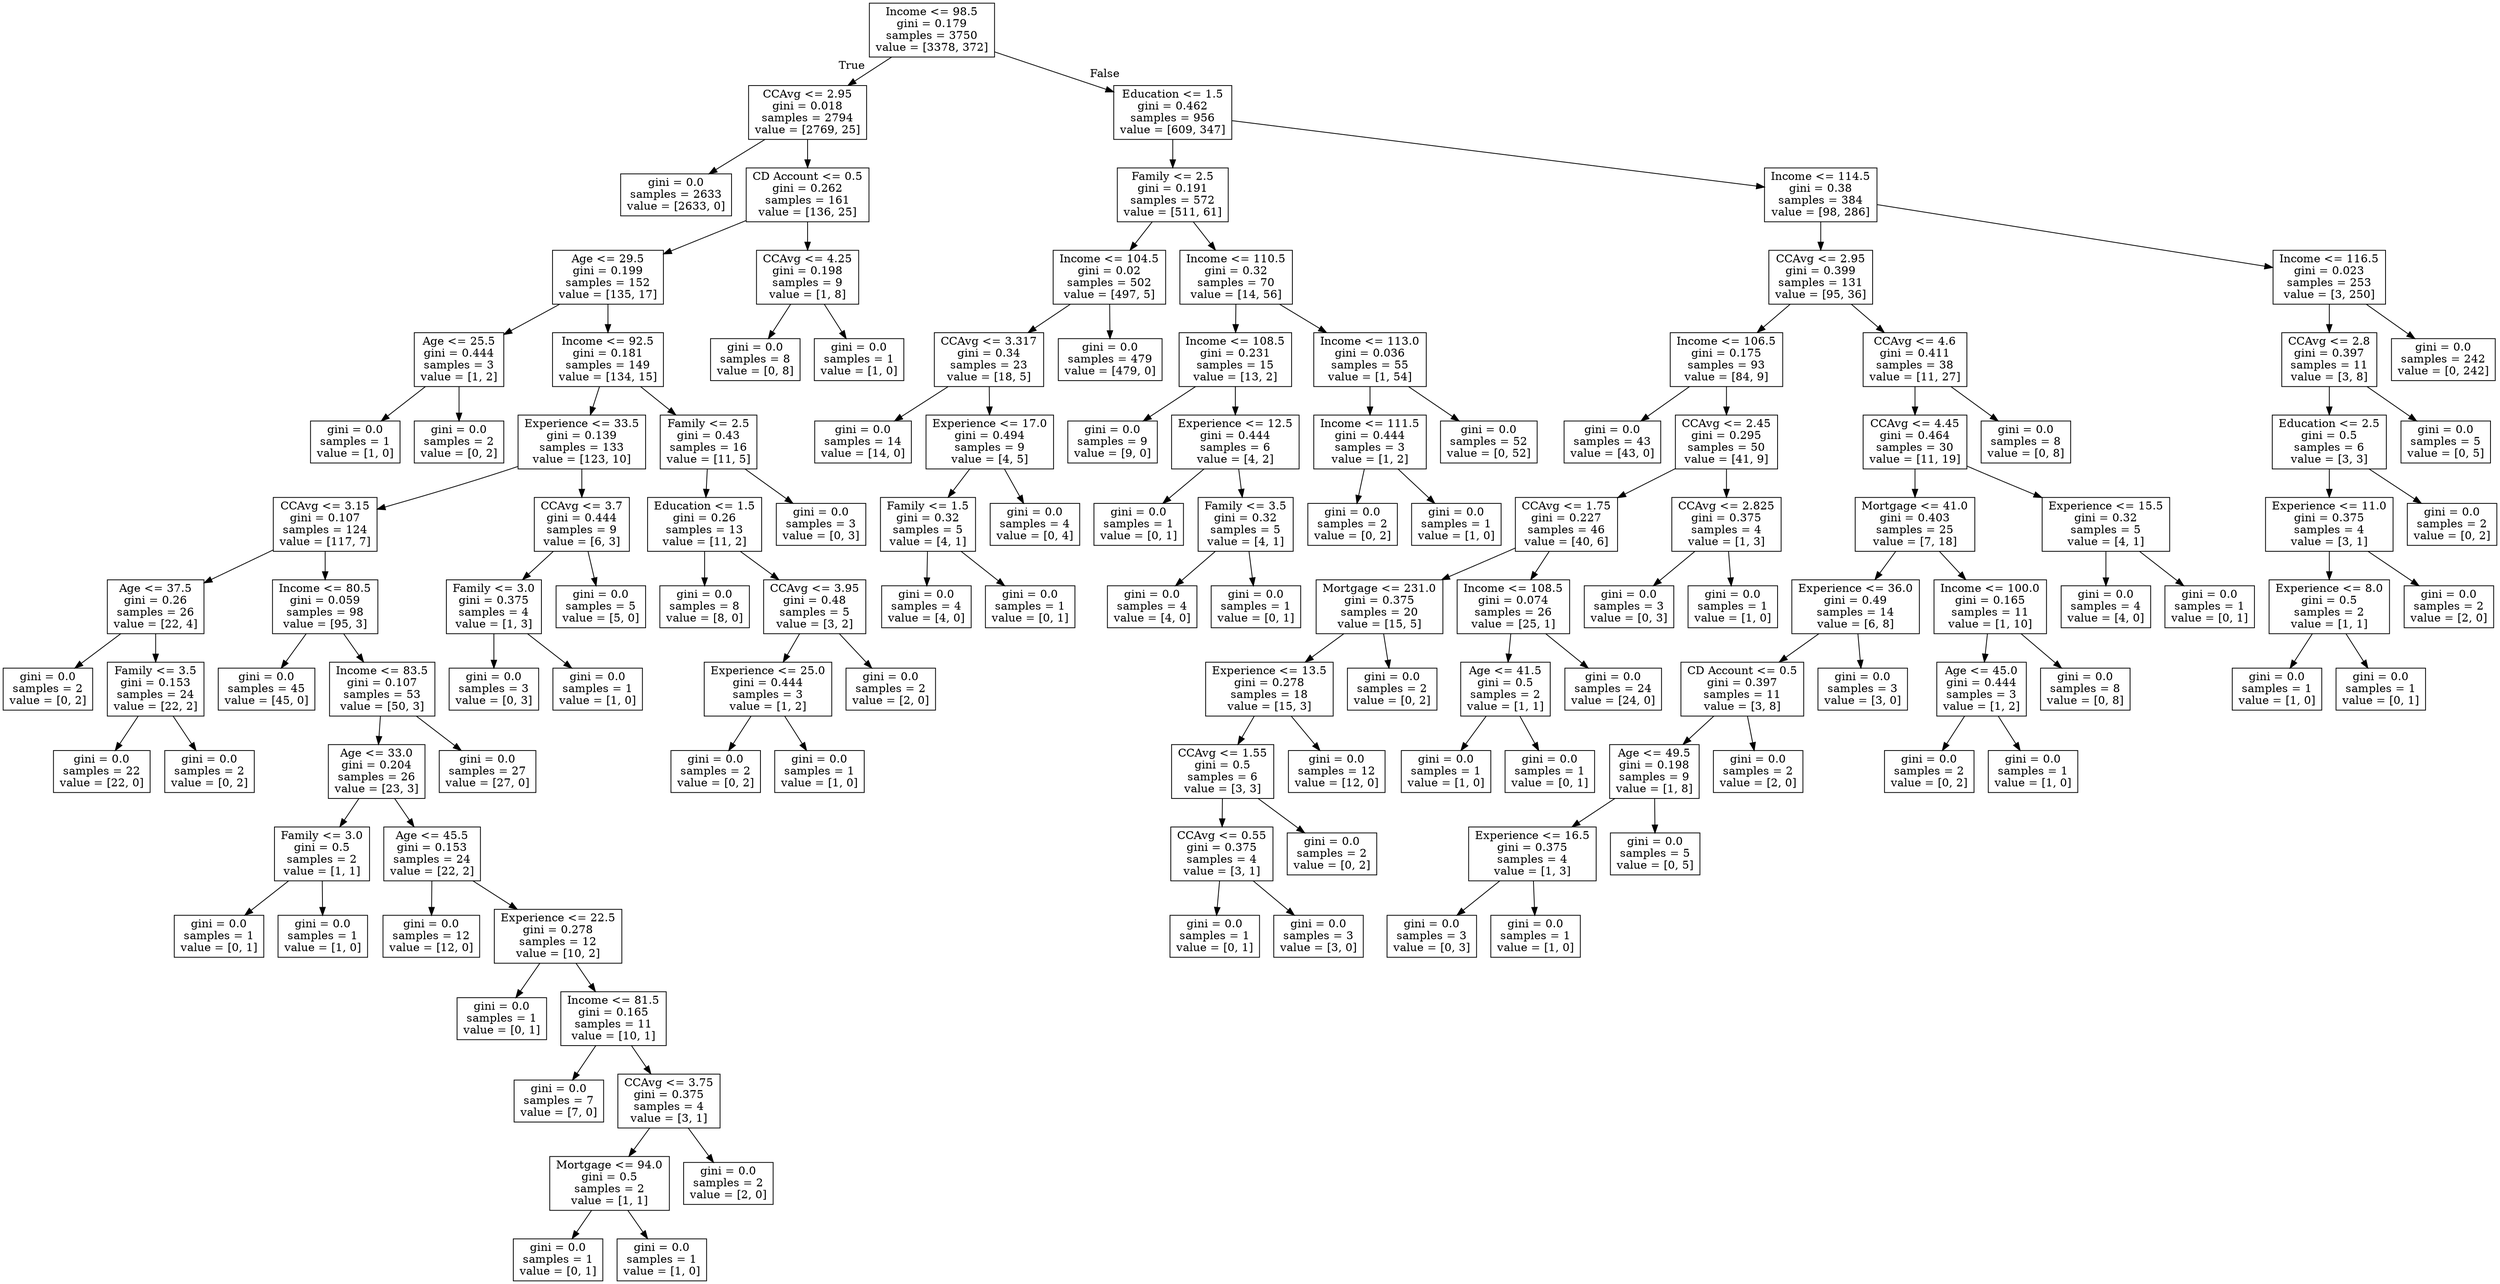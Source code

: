 digraph Tree {
node [shape=box] ;
0 [label="Income <= 98.5\ngini = 0.179\nsamples = 3750\nvalue = [3378, 372]"] ;
1 [label="CCAvg <= 2.95\ngini = 0.018\nsamples = 2794\nvalue = [2769, 25]"] ;
0 -> 1 [labeldistance=2.5, labelangle=45, headlabel="True"] ;
2 [label="gini = 0.0\nsamples = 2633\nvalue = [2633, 0]"] ;
1 -> 2 ;
3 [label="CD Account <= 0.5\ngini = 0.262\nsamples = 161\nvalue = [136, 25]"] ;
1 -> 3 ;
4 [label="Age <= 29.5\ngini = 0.199\nsamples = 152\nvalue = [135, 17]"] ;
3 -> 4 ;
5 [label="Age <= 25.5\ngini = 0.444\nsamples = 3\nvalue = [1, 2]"] ;
4 -> 5 ;
6 [label="gini = 0.0\nsamples = 1\nvalue = [1, 0]"] ;
5 -> 6 ;
7 [label="gini = 0.0\nsamples = 2\nvalue = [0, 2]"] ;
5 -> 7 ;
8 [label="Income <= 92.5\ngini = 0.181\nsamples = 149\nvalue = [134, 15]"] ;
4 -> 8 ;
9 [label="Experience <= 33.5\ngini = 0.139\nsamples = 133\nvalue = [123, 10]"] ;
8 -> 9 ;
10 [label="CCAvg <= 3.15\ngini = 0.107\nsamples = 124\nvalue = [117, 7]"] ;
9 -> 10 ;
11 [label="Age <= 37.5\ngini = 0.26\nsamples = 26\nvalue = [22, 4]"] ;
10 -> 11 ;
12 [label="gini = 0.0\nsamples = 2\nvalue = [0, 2]"] ;
11 -> 12 ;
13 [label="Family <= 3.5\ngini = 0.153\nsamples = 24\nvalue = [22, 2]"] ;
11 -> 13 ;
14 [label="gini = 0.0\nsamples = 22\nvalue = [22, 0]"] ;
13 -> 14 ;
15 [label="gini = 0.0\nsamples = 2\nvalue = [0, 2]"] ;
13 -> 15 ;
16 [label="Income <= 80.5\ngini = 0.059\nsamples = 98\nvalue = [95, 3]"] ;
10 -> 16 ;
17 [label="gini = 0.0\nsamples = 45\nvalue = [45, 0]"] ;
16 -> 17 ;
18 [label="Income <= 83.5\ngini = 0.107\nsamples = 53\nvalue = [50, 3]"] ;
16 -> 18 ;
19 [label="Age <= 33.0\ngini = 0.204\nsamples = 26\nvalue = [23, 3]"] ;
18 -> 19 ;
20 [label="Family <= 3.0\ngini = 0.5\nsamples = 2\nvalue = [1, 1]"] ;
19 -> 20 ;
21 [label="gini = 0.0\nsamples = 1\nvalue = [0, 1]"] ;
20 -> 21 ;
22 [label="gini = 0.0\nsamples = 1\nvalue = [1, 0]"] ;
20 -> 22 ;
23 [label="Age <= 45.5\ngini = 0.153\nsamples = 24\nvalue = [22, 2]"] ;
19 -> 23 ;
24 [label="gini = 0.0\nsamples = 12\nvalue = [12, 0]"] ;
23 -> 24 ;
25 [label="Experience <= 22.5\ngini = 0.278\nsamples = 12\nvalue = [10, 2]"] ;
23 -> 25 ;
26 [label="gini = 0.0\nsamples = 1\nvalue = [0, 1]"] ;
25 -> 26 ;
27 [label="Income <= 81.5\ngini = 0.165\nsamples = 11\nvalue = [10, 1]"] ;
25 -> 27 ;
28 [label="gini = 0.0\nsamples = 7\nvalue = [7, 0]"] ;
27 -> 28 ;
29 [label="CCAvg <= 3.75\ngini = 0.375\nsamples = 4\nvalue = [3, 1]"] ;
27 -> 29 ;
30 [label="Mortgage <= 94.0\ngini = 0.5\nsamples = 2\nvalue = [1, 1]"] ;
29 -> 30 ;
31 [label="gini = 0.0\nsamples = 1\nvalue = [0, 1]"] ;
30 -> 31 ;
32 [label="gini = 0.0\nsamples = 1\nvalue = [1, 0]"] ;
30 -> 32 ;
33 [label="gini = 0.0\nsamples = 2\nvalue = [2, 0]"] ;
29 -> 33 ;
34 [label="gini = 0.0\nsamples = 27\nvalue = [27, 0]"] ;
18 -> 34 ;
35 [label="CCAvg <= 3.7\ngini = 0.444\nsamples = 9\nvalue = [6, 3]"] ;
9 -> 35 ;
36 [label="Family <= 3.0\ngini = 0.375\nsamples = 4\nvalue = [1, 3]"] ;
35 -> 36 ;
37 [label="gini = 0.0\nsamples = 3\nvalue = [0, 3]"] ;
36 -> 37 ;
38 [label="gini = 0.0\nsamples = 1\nvalue = [1, 0]"] ;
36 -> 38 ;
39 [label="gini = 0.0\nsamples = 5\nvalue = [5, 0]"] ;
35 -> 39 ;
40 [label="Family <= 2.5\ngini = 0.43\nsamples = 16\nvalue = [11, 5]"] ;
8 -> 40 ;
41 [label="Education <= 1.5\ngini = 0.26\nsamples = 13\nvalue = [11, 2]"] ;
40 -> 41 ;
42 [label="gini = 0.0\nsamples = 8\nvalue = [8, 0]"] ;
41 -> 42 ;
43 [label="CCAvg <= 3.95\ngini = 0.48\nsamples = 5\nvalue = [3, 2]"] ;
41 -> 43 ;
44 [label="Experience <= 25.0\ngini = 0.444\nsamples = 3\nvalue = [1, 2]"] ;
43 -> 44 ;
45 [label="gini = 0.0\nsamples = 2\nvalue = [0, 2]"] ;
44 -> 45 ;
46 [label="gini = 0.0\nsamples = 1\nvalue = [1, 0]"] ;
44 -> 46 ;
47 [label="gini = 0.0\nsamples = 2\nvalue = [2, 0]"] ;
43 -> 47 ;
48 [label="gini = 0.0\nsamples = 3\nvalue = [0, 3]"] ;
40 -> 48 ;
49 [label="CCAvg <= 4.25\ngini = 0.198\nsamples = 9\nvalue = [1, 8]"] ;
3 -> 49 ;
50 [label="gini = 0.0\nsamples = 8\nvalue = [0, 8]"] ;
49 -> 50 ;
51 [label="gini = 0.0\nsamples = 1\nvalue = [1, 0]"] ;
49 -> 51 ;
52 [label="Education <= 1.5\ngini = 0.462\nsamples = 956\nvalue = [609, 347]"] ;
0 -> 52 [labeldistance=2.5, labelangle=-45, headlabel="False"] ;
53 [label="Family <= 2.5\ngini = 0.191\nsamples = 572\nvalue = [511, 61]"] ;
52 -> 53 ;
54 [label="Income <= 104.5\ngini = 0.02\nsamples = 502\nvalue = [497, 5]"] ;
53 -> 54 ;
55 [label="CCAvg <= 3.317\ngini = 0.34\nsamples = 23\nvalue = [18, 5]"] ;
54 -> 55 ;
56 [label="gini = 0.0\nsamples = 14\nvalue = [14, 0]"] ;
55 -> 56 ;
57 [label="Experience <= 17.0\ngini = 0.494\nsamples = 9\nvalue = [4, 5]"] ;
55 -> 57 ;
58 [label="Family <= 1.5\ngini = 0.32\nsamples = 5\nvalue = [4, 1]"] ;
57 -> 58 ;
59 [label="gini = 0.0\nsamples = 4\nvalue = [4, 0]"] ;
58 -> 59 ;
60 [label="gini = 0.0\nsamples = 1\nvalue = [0, 1]"] ;
58 -> 60 ;
61 [label="gini = 0.0\nsamples = 4\nvalue = [0, 4]"] ;
57 -> 61 ;
62 [label="gini = 0.0\nsamples = 479\nvalue = [479, 0]"] ;
54 -> 62 ;
63 [label="Income <= 110.5\ngini = 0.32\nsamples = 70\nvalue = [14, 56]"] ;
53 -> 63 ;
64 [label="Income <= 108.5\ngini = 0.231\nsamples = 15\nvalue = [13, 2]"] ;
63 -> 64 ;
65 [label="gini = 0.0\nsamples = 9\nvalue = [9, 0]"] ;
64 -> 65 ;
66 [label="Experience <= 12.5\ngini = 0.444\nsamples = 6\nvalue = [4, 2]"] ;
64 -> 66 ;
67 [label="gini = 0.0\nsamples = 1\nvalue = [0, 1]"] ;
66 -> 67 ;
68 [label="Family <= 3.5\ngini = 0.32\nsamples = 5\nvalue = [4, 1]"] ;
66 -> 68 ;
69 [label="gini = 0.0\nsamples = 4\nvalue = [4, 0]"] ;
68 -> 69 ;
70 [label="gini = 0.0\nsamples = 1\nvalue = [0, 1]"] ;
68 -> 70 ;
71 [label="Income <= 113.0\ngini = 0.036\nsamples = 55\nvalue = [1, 54]"] ;
63 -> 71 ;
72 [label="Income <= 111.5\ngini = 0.444\nsamples = 3\nvalue = [1, 2]"] ;
71 -> 72 ;
73 [label="gini = 0.0\nsamples = 2\nvalue = [0, 2]"] ;
72 -> 73 ;
74 [label="gini = 0.0\nsamples = 1\nvalue = [1, 0]"] ;
72 -> 74 ;
75 [label="gini = 0.0\nsamples = 52\nvalue = [0, 52]"] ;
71 -> 75 ;
76 [label="Income <= 114.5\ngini = 0.38\nsamples = 384\nvalue = [98, 286]"] ;
52 -> 76 ;
77 [label="CCAvg <= 2.95\ngini = 0.399\nsamples = 131\nvalue = [95, 36]"] ;
76 -> 77 ;
78 [label="Income <= 106.5\ngini = 0.175\nsamples = 93\nvalue = [84, 9]"] ;
77 -> 78 ;
79 [label="gini = 0.0\nsamples = 43\nvalue = [43, 0]"] ;
78 -> 79 ;
80 [label="CCAvg <= 2.45\ngini = 0.295\nsamples = 50\nvalue = [41, 9]"] ;
78 -> 80 ;
81 [label="CCAvg <= 1.75\ngini = 0.227\nsamples = 46\nvalue = [40, 6]"] ;
80 -> 81 ;
82 [label="Mortgage <= 231.0\ngini = 0.375\nsamples = 20\nvalue = [15, 5]"] ;
81 -> 82 ;
83 [label="Experience <= 13.5\ngini = 0.278\nsamples = 18\nvalue = [15, 3]"] ;
82 -> 83 ;
84 [label="CCAvg <= 1.55\ngini = 0.5\nsamples = 6\nvalue = [3, 3]"] ;
83 -> 84 ;
85 [label="CCAvg <= 0.55\ngini = 0.375\nsamples = 4\nvalue = [3, 1]"] ;
84 -> 85 ;
86 [label="gini = 0.0\nsamples = 1\nvalue = [0, 1]"] ;
85 -> 86 ;
87 [label="gini = 0.0\nsamples = 3\nvalue = [3, 0]"] ;
85 -> 87 ;
88 [label="gini = 0.0\nsamples = 2\nvalue = [0, 2]"] ;
84 -> 88 ;
89 [label="gini = 0.0\nsamples = 12\nvalue = [12, 0]"] ;
83 -> 89 ;
90 [label="gini = 0.0\nsamples = 2\nvalue = [0, 2]"] ;
82 -> 90 ;
91 [label="Income <= 108.5\ngini = 0.074\nsamples = 26\nvalue = [25, 1]"] ;
81 -> 91 ;
92 [label="Age <= 41.5\ngini = 0.5\nsamples = 2\nvalue = [1, 1]"] ;
91 -> 92 ;
93 [label="gini = 0.0\nsamples = 1\nvalue = [1, 0]"] ;
92 -> 93 ;
94 [label="gini = 0.0\nsamples = 1\nvalue = [0, 1]"] ;
92 -> 94 ;
95 [label="gini = 0.0\nsamples = 24\nvalue = [24, 0]"] ;
91 -> 95 ;
96 [label="CCAvg <= 2.825\ngini = 0.375\nsamples = 4\nvalue = [1, 3]"] ;
80 -> 96 ;
97 [label="gini = 0.0\nsamples = 3\nvalue = [0, 3]"] ;
96 -> 97 ;
98 [label="gini = 0.0\nsamples = 1\nvalue = [1, 0]"] ;
96 -> 98 ;
99 [label="CCAvg <= 4.6\ngini = 0.411\nsamples = 38\nvalue = [11, 27]"] ;
77 -> 99 ;
100 [label="CCAvg <= 4.45\ngini = 0.464\nsamples = 30\nvalue = [11, 19]"] ;
99 -> 100 ;
101 [label="Mortgage <= 41.0\ngini = 0.403\nsamples = 25\nvalue = [7, 18]"] ;
100 -> 101 ;
102 [label="Experience <= 36.0\ngini = 0.49\nsamples = 14\nvalue = [6, 8]"] ;
101 -> 102 ;
103 [label="CD Account <= 0.5\ngini = 0.397\nsamples = 11\nvalue = [3, 8]"] ;
102 -> 103 ;
104 [label="Age <= 49.5\ngini = 0.198\nsamples = 9\nvalue = [1, 8]"] ;
103 -> 104 ;
105 [label="Experience <= 16.5\ngini = 0.375\nsamples = 4\nvalue = [1, 3]"] ;
104 -> 105 ;
106 [label="gini = 0.0\nsamples = 3\nvalue = [0, 3]"] ;
105 -> 106 ;
107 [label="gini = 0.0\nsamples = 1\nvalue = [1, 0]"] ;
105 -> 107 ;
108 [label="gini = 0.0\nsamples = 5\nvalue = [0, 5]"] ;
104 -> 108 ;
109 [label="gini = 0.0\nsamples = 2\nvalue = [2, 0]"] ;
103 -> 109 ;
110 [label="gini = 0.0\nsamples = 3\nvalue = [3, 0]"] ;
102 -> 110 ;
111 [label="Income <= 100.0\ngini = 0.165\nsamples = 11\nvalue = [1, 10]"] ;
101 -> 111 ;
112 [label="Age <= 45.0\ngini = 0.444\nsamples = 3\nvalue = [1, 2]"] ;
111 -> 112 ;
113 [label="gini = 0.0\nsamples = 2\nvalue = [0, 2]"] ;
112 -> 113 ;
114 [label="gini = 0.0\nsamples = 1\nvalue = [1, 0]"] ;
112 -> 114 ;
115 [label="gini = 0.0\nsamples = 8\nvalue = [0, 8]"] ;
111 -> 115 ;
116 [label="Experience <= 15.5\ngini = 0.32\nsamples = 5\nvalue = [4, 1]"] ;
100 -> 116 ;
117 [label="gini = 0.0\nsamples = 4\nvalue = [4, 0]"] ;
116 -> 117 ;
118 [label="gini = 0.0\nsamples = 1\nvalue = [0, 1]"] ;
116 -> 118 ;
119 [label="gini = 0.0\nsamples = 8\nvalue = [0, 8]"] ;
99 -> 119 ;
120 [label="Income <= 116.5\ngini = 0.023\nsamples = 253\nvalue = [3, 250]"] ;
76 -> 120 ;
121 [label="CCAvg <= 2.8\ngini = 0.397\nsamples = 11\nvalue = [3, 8]"] ;
120 -> 121 ;
122 [label="Education <= 2.5\ngini = 0.5\nsamples = 6\nvalue = [3, 3]"] ;
121 -> 122 ;
123 [label="Experience <= 11.0\ngini = 0.375\nsamples = 4\nvalue = [3, 1]"] ;
122 -> 123 ;
124 [label="Experience <= 8.0\ngini = 0.5\nsamples = 2\nvalue = [1, 1]"] ;
123 -> 124 ;
125 [label="gini = 0.0\nsamples = 1\nvalue = [1, 0]"] ;
124 -> 125 ;
126 [label="gini = 0.0\nsamples = 1\nvalue = [0, 1]"] ;
124 -> 126 ;
127 [label="gini = 0.0\nsamples = 2\nvalue = [2, 0]"] ;
123 -> 127 ;
128 [label="gini = 0.0\nsamples = 2\nvalue = [0, 2]"] ;
122 -> 128 ;
129 [label="gini = 0.0\nsamples = 5\nvalue = [0, 5]"] ;
121 -> 129 ;
130 [label="gini = 0.0\nsamples = 242\nvalue = [0, 242]"] ;
120 -> 130 ;
}